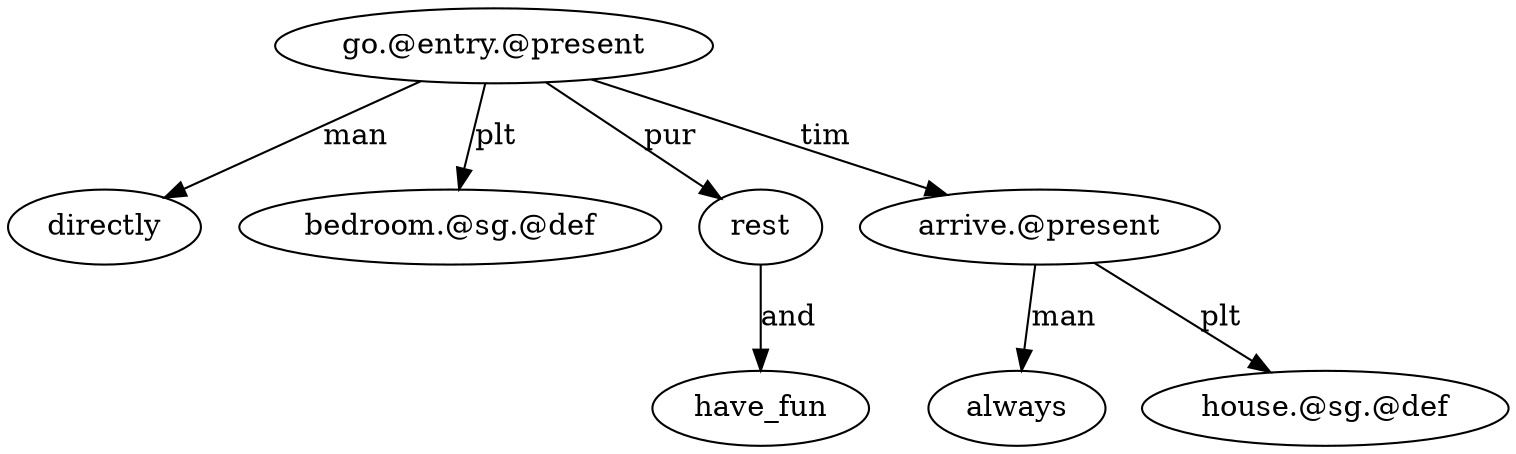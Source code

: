 digraph unl_2 {
	i [label="go.@entry.@present"]
	b [label=directly]
	d [label="bedroom.@sg.@def"]
	g [label=rest]
	h [label=have_fun]
	m [label="arrive.@present"]
	l [label=always]
	n [label="house.@sg.@def"]
	i -> b [label=man]
	i -> d [label=plt]
	i -> g [label=pur]
	g -> h [label=and]
	i -> m [label=tim]
	m -> l [label=man]
	m -> n [label=plt]
}
